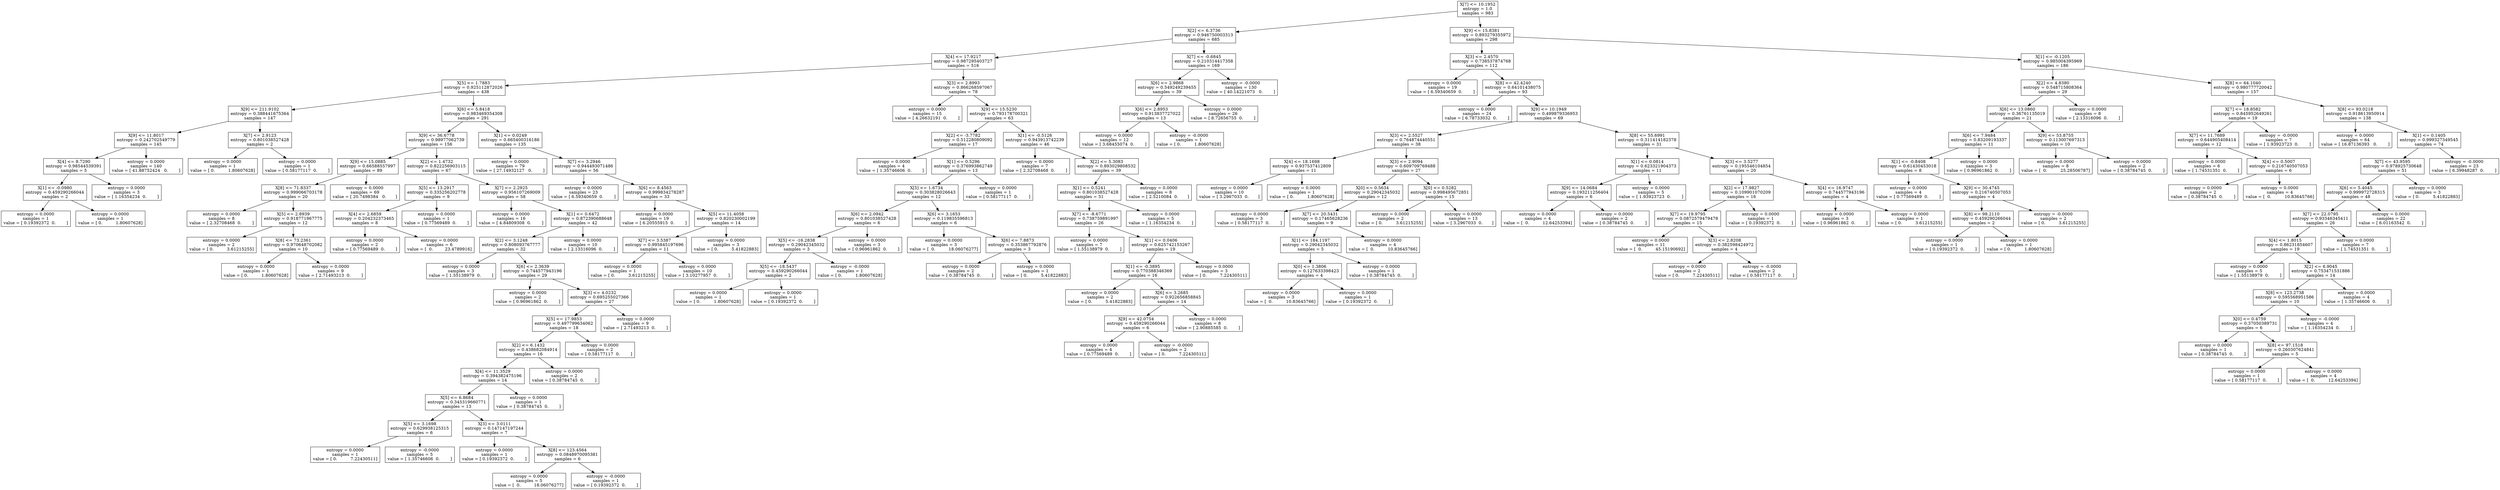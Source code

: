 digraph Tree {
0 [label="X[7] <= 10.1952\nentropy = 1.0\nsamples = 983", shape="box"] ;
1 [label="X[2] <= 6.3736\nentropy = 0.946750003313\nsamples = 685", shape="box"] ;
0 -> 1 ;
2 [label="X[4] <= 17.9217\nentropy = 0.987295403727\nsamples = 516", shape="box"] ;
1 -> 2 ;
3 [label="X[5] <= 1.7883\nentropy = 0.925112872026\nsamples = 438", shape="box"] ;
2 -> 3 ;
4 [label="X[9] <= 211.9102\nentropy = 0.388441675364\nsamples = 147", shape="box"] ;
3 -> 4 ;
5 [label="X[9] <= 11.8017\nentropy = 0.242702549779\nsamples = 145", shape="box"] ;
4 -> 5 ;
6 [label="X[4] <= 8.7290\nentropy = 0.98544539391\nsamples = 5", shape="box"] ;
5 -> 6 ;
7 [label="X[1] <= -0.0980\nentropy = 0.459290266044\nsamples = 2", shape="box"] ;
6 -> 7 ;
8 [label="entropy = 0.0000\nsamples = 1\nvalue = [ 0.19392372  0.        ]", shape="box"] ;
7 -> 8 ;
9 [label="entropy = 0.0000\nsamples = 1\nvalue = [ 0.          1.80607628]", shape="box"] ;
7 -> 9 ;
10 [label="entropy = 0.0000\nsamples = 3\nvalue = [ 1.16354234  0.        ]", shape="box"] ;
6 -> 10 ;
11 [label="entropy = 0.0000\nsamples = 140\nvalue = [ 41.88752424   0.        ]", shape="box"] ;
5 -> 11 ;
12 [label="X[7] <= 2.9123\nentropy = 0.801038527428\nsamples = 2", shape="box"] ;
4 -> 12 ;
13 [label="entropy = 0.0000\nsamples = 1\nvalue = [ 0.          1.80607628]", shape="box"] ;
12 -> 13 ;
14 [label="entropy = 0.0000\nsamples = 1\nvalue = [ 0.58177117  0.        ]", shape="box"] ;
12 -> 14 ;
15 [label="X[6] <= 5.8418\nentropy = 0.983469354308\nsamples = 291", shape="box"] ;
3 -> 15 ;
16 [label="X[9] <= 36.6778\nentropy = 0.98977062739\nsamples = 156", shape="box"] ;
15 -> 16 ;
17 [label="X[9] <= 15.0885\nentropy = 0.66588557997\nsamples = 89", shape="box"] ;
16 -> 17 ;
18 [label="X[8] <= 71.8337\nentropy = 0.999066703178\nsamples = 20", shape="box"] ;
17 -> 18 ;
19 [label="entropy = 0.0000\nsamples = 8\nvalue = [ 2.32708468  0.        ]", shape="box"] ;
18 -> 19 ;
20 [label="X[5] <= 2.8939\nentropy = 0.918771967775\nsamples = 12", shape="box"] ;
18 -> 20 ;
21 [label="entropy = 0.0000\nsamples = 2\nvalue = [ 0.          3.61215255]", shape="box"] ;
20 -> 21 ;
22 [label="X[8] <= 73.2361\nentropy = 0.970648702082\nsamples = 10", shape="box"] ;
20 -> 22 ;
23 [label="entropy = 0.0000\nsamples = 1\nvalue = [ 0.          1.80607628]", shape="box"] ;
22 -> 23 ;
24 [label="entropy = 0.0000\nsamples = 9\nvalue = [ 2.71493213  0.        ]", shape="box"] ;
22 -> 24 ;
25 [label="entropy = 0.0000\nsamples = 69\nvalue = [ 20.7498384   0.       ]", shape="box"] ;
17 -> 25 ;
26 [label="X[2] <= 1.4732\nentropy = 0.822256903115\nsamples = 67", shape="box"] ;
16 -> 26 ;
27 [label="X[5] <= 13.2917\nentropy = 0.335256202778\nsamples = 9", shape="box"] ;
26 -> 27 ;
28 [label="X[4] <= 2.6859\nentropy = 0.204232373465\nsamples = 8", shape="box"] ;
27 -> 28 ;
29 [label="entropy = 0.0000\nsamples = 2\nvalue = [ 0.77569489  0.        ]", shape="box"] ;
28 -> 29 ;
30 [label="entropy = 0.0000\nsamples = 6\nvalue = [  0.         23.4789916]", shape="box"] ;
28 -> 30 ;
31 [label="entropy = 0.0000\nsamples = 1\nvalue = [ 0.77569489  0.        ]", shape="box"] ;
27 -> 31 ;
32 [label="X[7] <= 2.2925\nentropy = 0.956107269009\nsamples = 58", shape="box"] ;
26 -> 32 ;
33 [label="entropy = 0.0000\nsamples = 16\nvalue = [ 4.84809308  0.        ]", shape="box"] ;
32 -> 33 ;
34 [label="X[1] <= 0.6472\nentropy = 0.872390688648\nsamples = 42", shape="box"] ;
32 -> 34 ;
35 [label="X[2] <= 3.1248\nentropy = 0.808093767777\nsamples = 32", shape="box"] ;
34 -> 35 ;
36 [label="entropy = 0.0000\nsamples = 3\nvalue = [ 1.55138979  0.        ]", shape="box"] ;
35 -> 36 ;
37 [label="X[6] <= 2.3639\nentropy = 0.744577943196\nsamples = 29", shape="box"] ;
35 -> 37 ;
38 [label="entropy = 0.0000\nsamples = 2\nvalue = [ 0.96961862  0.        ]", shape="box"] ;
37 -> 38 ;
39 [label="X[3] <= 4.0232\nentropy = 0.695255027366\nsamples = 27", shape="box"] ;
37 -> 39 ;
40 [label="X[5] <= 17.9853\nentropy = 0.497799634062\nsamples = 18", shape="box"] ;
39 -> 40 ;
41 [label="X[2] <= 6.1432\nentropy = 0.438682084914\nsamples = 16", shape="box"] ;
40 -> 41 ;
42 [label="X[4] <= 11.3529\nentropy = 0.394382475196\nsamples = 14", shape="box"] ;
41 -> 42 ;
43 [label="X[5] <= 6.8684\nentropy = 0.345319660771\nsamples = 13", shape="box"] ;
42 -> 43 ;
44 [label="X[5] <= 3.1698\nentropy = 0.629938125315\nsamples = 6", shape="box"] ;
43 -> 44 ;
45 [label="entropy = 0.0000\nsamples = 1\nvalue = [ 0.          7.22430511]", shape="box"] ;
44 -> 45 ;
46 [label="entropy = -0.0000\nsamples = 5\nvalue = [ 1.35746606  0.        ]", shape="box"] ;
44 -> 46 ;
47 [label="X[3] <= 3.0111\nentropy = 0.147147197244\nsamples = 7", shape="box"] ;
43 -> 47 ;
48 [label="entropy = 0.0000\nsamples = 1\nvalue = [ 0.19392372  0.        ]", shape="box"] ;
47 -> 48 ;
49 [label="X[8] <= 123.4564\nentropy = 0.0848970095381\nsamples = 6", shape="box"] ;
47 -> 49 ;
50 [label="entropy = 0.0000\nsamples = 5\nvalue = [  0.          18.06076277]", shape="box"] ;
49 -> 50 ;
51 [label="entropy = -0.0000\nsamples = 1\nvalue = [ 0.19392372  0.        ]", shape="box"] ;
49 -> 51 ;
52 [label="entropy = 0.0000\nsamples = 1\nvalue = [ 0.38784745  0.        ]", shape="box"] ;
42 -> 52 ;
53 [label="entropy = 0.0000\nsamples = 2\nvalue = [ 0.38784745  0.        ]", shape="box"] ;
41 -> 53 ;
54 [label="entropy = 0.0000\nsamples = 2\nvalue = [ 0.58177117  0.        ]", shape="box"] ;
40 -> 54 ;
55 [label="entropy = 0.0000\nsamples = 9\nvalue = [ 2.71493213  0.        ]", shape="box"] ;
39 -> 55 ;
56 [label="entropy = 0.0000\nsamples = 10\nvalue = [ 2.13316096  0.        ]", shape="box"] ;
34 -> 56 ;
57 [label="X[1] <= 0.0249\nentropy = 0.665400316186\nsamples = 135", shape="box"] ;
15 -> 57 ;
58 [label="entropy = 0.0000\nsamples = 79\nvalue = [ 27.14932127   0.        ]", shape="box"] ;
57 -> 58 ;
59 [label="X[7] <= 3.2946\nentropy = 0.944493071486\nsamples = 56", shape="box"] ;
57 -> 59 ;
60 [label="entropy = 0.0000\nsamples = 23\nvalue = [ 6.59340659  0.        ]", shape="box"] ;
59 -> 60 ;
61 [label="X[6] <= 8.4563\nentropy = 0.999834278287\nsamples = 33", shape="box"] ;
59 -> 61 ;
62 [label="entropy = 0.0000\nsamples = 19\nvalue = [ 6.20555915  0.        ]", shape="box"] ;
61 -> 62 ;
63 [label="X[5] <= 11.4058\nentropy = 0.820230002199\nsamples = 14", shape="box"] ;
61 -> 63 ;
64 [label="X[7] <= 3.5387\nentropy = 0.995845197696\nsamples = 11", shape="box"] ;
63 -> 64 ;
65 [label="entropy = 0.0000\nsamples = 1\nvalue = [ 0.          3.61215255]", shape="box"] ;
64 -> 65 ;
66 [label="entropy = 0.0000\nsamples = 10\nvalue = [ 3.10277957  0.        ]", shape="box"] ;
64 -> 66 ;
67 [label="entropy = 0.0000\nsamples = 3\nvalue = [ 0.          5.41822883]", shape="box"] ;
63 -> 67 ;
68 [label="X[3] <= 2.8993\nentropy = 0.866268597067\nsamples = 78", shape="box"] ;
2 -> 68 ;
69 [label="entropy = 0.0000\nsamples = 15\nvalue = [ 4.26632191  0.        ]", shape="box"] ;
68 -> 69 ;
70 [label="X[9] <= 15.5230\nentropy = 0.793178700321\nsamples = 63", shape="box"] ;
68 -> 70 ;
71 [label="X[2] <= -3.7782\nentropy = 0.512280809092\nsamples = 17", shape="box"] ;
70 -> 71 ;
72 [label="entropy = 0.0000\nsamples = 4\nvalue = [ 1.35746606  0.        ]", shape="box"] ;
71 -> 72 ;
73 [label="X[1] <= 0.5296\nentropy = 0.376993862749\nsamples = 13", shape="box"] ;
71 -> 73 ;
74 [label="X[5] <= 1.6734\nentropy = 0.303828026643\nsamples = 12", shape="box"] ;
73 -> 74 ;
75 [label="X[6] <= 2.0942\nentropy = 0.801038527428\nsamples = 6", shape="box"] ;
74 -> 75 ;
76 [label="X[5] <= -16.2838\nentropy = 0.29042345032\nsamples = 3", shape="box"] ;
75 -> 76 ;
77 [label="X[5] <= -18.5437\nentropy = 0.459290266044\nsamples = 2", shape="box"] ;
76 -> 77 ;
78 [label="entropy = 0.0000\nsamples = 1\nvalue = [ 0.          1.80607628]", shape="box"] ;
77 -> 78 ;
79 [label="entropy = 0.0000\nsamples = 1\nvalue = [ 0.19392372  0.        ]", shape="box"] ;
77 -> 79 ;
80 [label="entropy = -0.0000\nsamples = 1\nvalue = [ 0.          1.80607628]", shape="box"] ;
76 -> 80 ;
81 [label="entropy = 0.0000\nsamples = 3\nvalue = [ 0.96961862  0.        ]", shape="box"] ;
75 -> 81 ;
82 [label="X[6] <= 3.1653\nentropy = 0.119835596813\nsamples = 6", shape="box"] ;
74 -> 82 ;
83 [label="entropy = 0.0000\nsamples = 3\nvalue = [  0.          18.06076277]", shape="box"] ;
82 -> 83 ;
84 [label="X[6] <= 7.8873\nentropy = 0.353867792876\nsamples = 3", shape="box"] ;
82 -> 84 ;
85 [label="entropy = 0.0000\nsamples = 2\nvalue = [ 0.38784745  0.        ]", shape="box"] ;
84 -> 85 ;
86 [label="entropy = 0.0000\nsamples = 1\nvalue = [ 0.          5.41822883]", shape="box"] ;
84 -> 86 ;
87 [label="entropy = 0.0000\nsamples = 1\nvalue = [ 0.58177117  0.        ]", shape="box"] ;
73 -> 87 ;
88 [label="X[1] <= -0.5126\nentropy = 0.943913742239\nsamples = 46", shape="box"] ;
70 -> 88 ;
89 [label="entropy = 0.0000\nsamples = 7\nvalue = [ 2.32708468  0.        ]", shape="box"] ;
88 -> 89 ;
90 [label="X[2] <= 5.3083\nentropy = 0.893029808532\nsamples = 39", shape="box"] ;
88 -> 90 ;
91 [label="X[1] <= 0.5241\nentropy = 0.801038527428\nsamples = 31", shape="box"] ;
90 -> 91 ;
92 [label="X[7] <= -8.6771\nentropy = 0.738759891997\nsamples = 26", shape="box"] ;
91 -> 92 ;
93 [label="entropy = 0.0000\nsamples = 7\nvalue = [ 1.55138979  0.        ]", shape="box"] ;
92 -> 93 ;
94 [label="X[1] <= 0.0406\nentropy = 0.625742153267\nsamples = 19", shape="box"] ;
92 -> 94 ;
95 [label="X[1] <= -0.3895\nentropy = 0.770388346369\nsamples = 16", shape="box"] ;
94 -> 95 ;
96 [label="entropy = 0.0000\nsamples = 2\nvalue = [ 0.          5.41822883]", shape="box"] ;
95 -> 96 ;
97 [label="X[6] <= 3.2685\nentropy = 0.922656858845\nsamples = 14", shape="box"] ;
95 -> 97 ;
98 [label="X[9] <= 42.0754\nentropy = 0.459290266044\nsamples = 6", shape="box"] ;
97 -> 98 ;
99 [label="entropy = 0.0000\nsamples = 4\nvalue = [ 0.77569489  0.        ]", shape="box"] ;
98 -> 99 ;
100 [label="entropy = -0.0000\nsamples = 2\nvalue = [ 0.          7.22430511]", shape="box"] ;
98 -> 100 ;
101 [label="entropy = 0.0000\nsamples = 8\nvalue = [ 2.90885585  0.        ]", shape="box"] ;
97 -> 101 ;
102 [label="entropy = 0.0000\nsamples = 3\nvalue = [ 0.          7.22430511]", shape="box"] ;
94 -> 102 ;
103 [label="entropy = 0.0000\nsamples = 5\nvalue = [ 1.16354234  0.        ]", shape="box"] ;
91 -> 103 ;
104 [label="entropy = 0.0000\nsamples = 8\nvalue = [ 2.5210084  0.       ]", shape="box"] ;
90 -> 104 ;
105 [label="X[7] <= -0.6845\nentropy = 0.210314417358\nsamples = 169", shape="box"] ;
1 -> 105 ;
106 [label="X[6] <= 2.9868\nentropy = 0.549249239455\nsamples = 39", shape="box"] ;
105 -> 106 ;
107 [label="X[6] <= 2.8953\nentropy = 0.913837727022\nsamples = 13", shape="box"] ;
106 -> 107 ;
108 [label="entropy = 0.0000\nsamples = 12\nvalue = [ 3.68455074  0.        ]", shape="box"] ;
107 -> 108 ;
109 [label="entropy = -0.0000\nsamples = 1\nvalue = [ 0.          1.80607628]", shape="box"] ;
107 -> 109 ;
110 [label="entropy = 0.0000\nsamples = 26\nvalue = [ 8.72656755  0.        ]", shape="box"] ;
106 -> 110 ;
111 [label="entropy = -0.0000\nsamples = 130\nvalue = [ 40.14221073   0.        ]", shape="box"] ;
105 -> 111 ;
112 [label="X[9] <= 15.8381\nentropy = 0.893279355972\nsamples = 298", shape="box"] ;
0 -> 112 ;
113 [label="X[3] <= 2.4570\nentropy = 0.738537874768\nsamples = 112", shape="box"] ;
112 -> 113 ;
114 [label="entropy = 0.0000\nsamples = 19\nvalue = [ 6.59340659  0.        ]", shape="box"] ;
113 -> 114 ;
115 [label="X[8] <= 42.4240\nentropy = 0.64101438075\nsamples = 93", shape="box"] ;
113 -> 115 ;
116 [label="entropy = 0.0000\nsamples = 24\nvalue = [ 6.78733032  0.        ]", shape="box"] ;
115 -> 116 ;
117 [label="X[9] <= 10.1949\nentropy = 0.499879336953\nsamples = 69", shape="box"] ;
115 -> 117 ;
118 [label="X[3] <= 2.5527\nentropy = 0.764874440551\nsamples = 38", shape="box"] ;
117 -> 118 ;
119 [label="X[4] <= 18.1698\nentropy = 0.937537412809\nsamples = 11", shape="box"] ;
118 -> 119 ;
120 [label="entropy = 0.0000\nsamples = 10\nvalue = [ 3.2967033  0.       ]", shape="box"] ;
119 -> 120 ;
121 [label="entropy = 0.0000\nsamples = 1\nvalue = [ 0.          1.80607628]", shape="box"] ;
119 -> 121 ;
122 [label="X[3] <= 2.9094\nentropy = 0.609709769488\nsamples = 27", shape="box"] ;
118 -> 122 ;
123 [label="X[0] <= 0.5634\nentropy = 0.29042345032\nsamples = 12", shape="box"] ;
122 -> 123 ;
124 [label="entropy = 0.0000\nsamples = 3\nvalue = [ 0.58177117  0.        ]", shape="box"] ;
123 -> 124 ;
125 [label="X[7] <= 20.5431\nentropy = 0.17465628236\nsamples = 9", shape="box"] ;
123 -> 125 ;
126 [label="X[1] <= 184.1197\nentropy = 0.29042345032\nsamples = 5", shape="box"] ;
125 -> 126 ;
127 [label="X[0] <= 1.3806\nentropy = 0.127633398423\nsamples = 4", shape="box"] ;
126 -> 127 ;
128 [label="entropy = 0.0000\nsamples = 3\nvalue = [  0.          10.83645766]", shape="box"] ;
127 -> 128 ;
129 [label="entropy = 0.0000\nsamples = 1\nvalue = [ 0.19392372  0.        ]", shape="box"] ;
127 -> 129 ;
130 [label="entropy = 0.0000\nsamples = 1\nvalue = [ 0.38784745  0.        ]", shape="box"] ;
126 -> 130 ;
131 [label="entropy = 0.0000\nsamples = 4\nvalue = [  0.          10.83645766]", shape="box"] ;
125 -> 131 ;
132 [label="X[0] <= 0.5282\nentropy = 0.998495672851\nsamples = 15", shape="box"] ;
122 -> 132 ;
133 [label="entropy = 0.0000\nsamples = 2\nvalue = [ 0.          3.61215255]", shape="box"] ;
132 -> 133 ;
134 [label="entropy = 0.0000\nsamples = 13\nvalue = [ 3.2967033  0.       ]", shape="box"] ;
132 -> 134 ;
135 [label="X[8] <= 55.6991\nentropy = 0.311414182378\nsamples = 31", shape="box"] ;
117 -> 135 ;
136 [label="X[1] <= 0.0814\nentropy = 0.623321904373\nsamples = 11", shape="box"] ;
135 -> 136 ;
137 [label="X[9] <= 14.0684\nentropy = 0.193211256404\nsamples = 6", shape="box"] ;
136 -> 137 ;
138 [label="entropy = 0.0000\nsamples = 4\nvalue = [  0.          12.64253394]", shape="box"] ;
137 -> 138 ;
139 [label="entropy = 0.0000\nsamples = 2\nvalue = [ 0.38784745  0.        ]", shape="box"] ;
137 -> 139 ;
140 [label="entropy = 0.0000\nsamples = 5\nvalue = [ 1.93923723  0.        ]", shape="box"] ;
136 -> 140 ;
141 [label="X[3] <= 3.5277\nentropy = 0.195546104854\nsamples = 20", shape="box"] ;
135 -> 141 ;
142 [label="X[2] <= 17.9827\nentropy = 0.109901070209\nsamples = 16", shape="box"] ;
141 -> 142 ;
143 [label="X[7] <= 19.9795\nentropy = 0.0872579479478\nsamples = 15", shape="box"] ;
142 -> 143 ;
144 [label="entropy = 0.0000\nsamples = 11\nvalue = [  0.          45.15190692]", shape="box"] ;
143 -> 144 ;
145 [label="X[3] <= 2.8208\nentropy = 0.382598424972\nsamples = 4", shape="box"] ;
143 -> 145 ;
146 [label="entropy = 0.0000\nsamples = 2\nvalue = [ 0.          7.22430511]", shape="box"] ;
145 -> 146 ;
147 [label="entropy = -0.0000\nsamples = 2\nvalue = [ 0.58177117  0.        ]", shape="box"] ;
145 -> 147 ;
148 [label="entropy = 0.0000\nsamples = 1\nvalue = [ 0.19392372  0.        ]", shape="box"] ;
142 -> 148 ;
149 [label="X[4] <= 16.9747\nentropy = 0.744577943196\nsamples = 4", shape="box"] ;
141 -> 149 ;
150 [label="entropy = 0.0000\nsamples = 3\nvalue = [ 0.96961862  0.        ]", shape="box"] ;
149 -> 150 ;
151 [label="entropy = 0.0000\nsamples = 1\nvalue = [ 0.          3.61215255]", shape="box"] ;
149 -> 151 ;
152 [label="X[1] <= -0.1205\nentropy = 0.985004395969\nsamples = 186", shape="box"] ;
112 -> 152 ;
153 [label="X[2] <= 4.8380\nentropy = 0.548715808364\nsamples = 29", shape="box"] ;
152 -> 153 ;
154 [label="X[6] <= 13.0860\nentropy = 0.36761135019\nsamples = 21", shape="box"] ;
153 -> 154 ;
155 [label="X[6] <= 7.9484\nentropy = 0.83209193337\nsamples = 11", shape="box"] ;
154 -> 155 ;
156 [label="X[1] <= -0.8408\nentropy = 0.61430453018\nsamples = 8", shape="box"] ;
155 -> 156 ;
157 [label="entropy = 0.0000\nsamples = 4\nvalue = [ 0.77569489  0.        ]", shape="box"] ;
156 -> 157 ;
158 [label="X[9] <= 30.4745\nentropy = 0.216740507053\nsamples = 4", shape="box"] ;
156 -> 158 ;
159 [label="X[8] <= 98.2110\nentropy = 0.459290266044\nsamples = 2", shape="box"] ;
158 -> 159 ;
160 [label="entropy = 0.0000\nsamples = 1\nvalue = [ 0.19392372  0.        ]", shape="box"] ;
159 -> 160 ;
161 [label="entropy = 0.0000\nsamples = 1\nvalue = [ 0.          1.80607628]", shape="box"] ;
159 -> 161 ;
162 [label="entropy = -0.0000\nsamples = 2\nvalue = [ 0.          3.61215255]", shape="box"] ;
158 -> 162 ;
163 [label="entropy = 0.0000\nsamples = 3\nvalue = [ 0.96961862  0.        ]", shape="box"] ;
155 -> 163 ;
164 [label="X[9] <= 53.8755\nentropy = 0.113007697313\nsamples = 10", shape="box"] ;
154 -> 164 ;
165 [label="entropy = 0.0000\nsamples = 8\nvalue = [  0.          25.28506787]", shape="box"] ;
164 -> 165 ;
166 [label="entropy = 0.0000\nsamples = 2\nvalue = [ 0.38784745  0.        ]", shape="box"] ;
164 -> 166 ;
167 [label="entropy = 0.0000\nsamples = 8\nvalue = [ 2.13316096  0.        ]", shape="box"] ;
153 -> 167 ;
168 [label="X[8] <= 64.1040\nentropy = 0.980777720042\nsamples = 157", shape="box"] ;
152 -> 168 ;
169 [label="X[7] <= 18.8582\nentropy = 0.845952649261\nsamples = 19", shape="box"] ;
168 -> 169 ;
170 [label="X[7] <= 11.7689\nentropy = 0.644905408414\nsamples = 12", shape="box"] ;
169 -> 170 ;
171 [label="entropy = 0.0000\nsamples = 6\nvalue = [ 1.74531351  0.        ]", shape="box"] ;
170 -> 171 ;
172 [label="X[4] <= 0.5007\nentropy = 0.216740507053\nsamples = 6", shape="box"] ;
170 -> 172 ;
173 [label="entropy = 0.0000\nsamples = 2\nvalue = [ 0.38784745  0.        ]", shape="box"] ;
172 -> 173 ;
174 [label="entropy = 0.0000\nsamples = 4\nvalue = [  0.          10.83645766]", shape="box"] ;
172 -> 174 ;
175 [label="entropy = -0.0000\nsamples = 7\nvalue = [ 1.93923723  0.        ]", shape="box"] ;
169 -> 175 ;
176 [label="X[8] <= 93.0218\nentropy = 0.918613950914\nsamples = 138", shape="box"] ;
168 -> 176 ;
177 [label="entropy = 0.0000\nsamples = 64\nvalue = [ 16.87136393   0.        ]", shape="box"] ;
176 -> 177 ;
178 [label="X[1] <= 0.1405\nentropy = 0.999327349545\nsamples = 74", shape="box"] ;
176 -> 178 ;
179 [label="X[7] <= 43.9595\nentropy = 0.978925730648\nsamples = 51", shape="box"] ;
178 -> 179 ;
180 [label="X[6] <= 5.4045\nentropy = 0.999972728315\nsamples = 48", shape="box"] ;
179 -> 180 ;
181 [label="X[7] <= 22.0795\nentropy = 0.93346345411\nsamples = 26", shape="box"] ;
180 -> 181 ;
182 [label="X[4] <= 1.8015\nentropy = 0.86231854607\nsamples = 19", shape="box"] ;
181 -> 182 ;
183 [label="entropy = 0.0000\nsamples = 5\nvalue = [ 1.55138979  0.        ]", shape="box"] ;
182 -> 183 ;
184 [label="X[2] <= 6.9045\nentropy = 0.753471531886\nsamples = 14", shape="box"] ;
182 -> 184 ;
185 [label="X[8] <= 123.2738\nentropy = 0.595568951586\nsamples = 10", shape="box"] ;
184 -> 185 ;
186 [label="X[0] <= 0.4759\nentropy = 0.37050389731\nsamples = 6", shape="box"] ;
185 -> 186 ;
187 [label="entropy = 0.0000\nsamples = 1\nvalue = [ 0.38784745  0.        ]", shape="box"] ;
186 -> 187 ;
188 [label="X[8] <= 97.1518\nentropy = 0.260307624841\nsamples = 5", shape="box"] ;
186 -> 188 ;
189 [label="entropy = 0.0000\nsamples = 1\nvalue = [ 0.58177117  0.        ]", shape="box"] ;
188 -> 189 ;
190 [label="entropy = 0.0000\nsamples = 4\nvalue = [  0.          12.64253394]", shape="box"] ;
188 -> 190 ;
191 [label="entropy = -0.0000\nsamples = 4\nvalue = [ 1.16354234  0.        ]", shape="box"] ;
185 -> 191 ;
192 [label="entropy = 0.0000\nsamples = 4\nvalue = [ 1.35746606  0.        ]", shape="box"] ;
184 -> 192 ;
193 [label="entropy = 0.0000\nsamples = 7\nvalue = [ 1.74531351  0.        ]", shape="box"] ;
181 -> 193 ;
194 [label="entropy = 0.0000\nsamples = 22\nvalue = [ 6.01163542  0.        ]", shape="box"] ;
180 -> 194 ;
195 [label="entropy = 0.0000\nsamples = 3\nvalue = [ 0.          5.41822883]", shape="box"] ;
179 -> 195 ;
196 [label="entropy = -0.0000\nsamples = 23\nvalue = [ 6.39948287  0.        ]", shape="box"] ;
178 -> 196 ;
}
